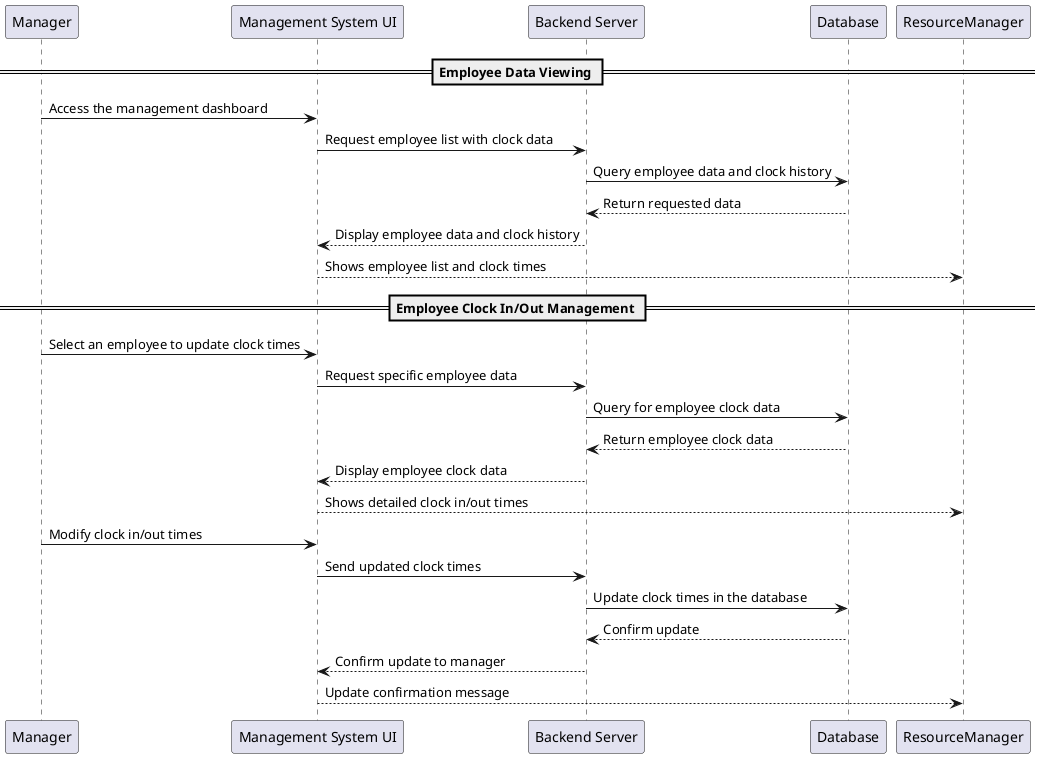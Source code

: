 @startuml
participant Manager as manager
participant "Management System UI" as ui
participant "Backend Server" as server
participant "Database" as db

== Employee Data Viewing ==
manager -> ui : Access the management dashboard
ui -> server : Request employee list with clock data
server -> db : Query employee data and clock history
db --> server : Return requested data
server --> ui : Display employee data and clock history
ui --> ResourceManager : Shows employee list and clock times

== Employee Clock In/Out Management ==
manager -> ui : Select an employee to update clock times
ui -> server : Request specific employee data
server -> db : Query for employee clock data
db --> server : Return employee clock data
server --> ui : Display employee clock data
ui --> ResourceManager : Shows detailed clock in/out times

manager -> ui : Modify clock in/out times
ui -> server : Send updated clock times
server -> db : Update clock times in the database
db --> server : Confirm update
server --> ui : Confirm update to manager
ui --> ResourceManager : Update confirmation message

@enduml